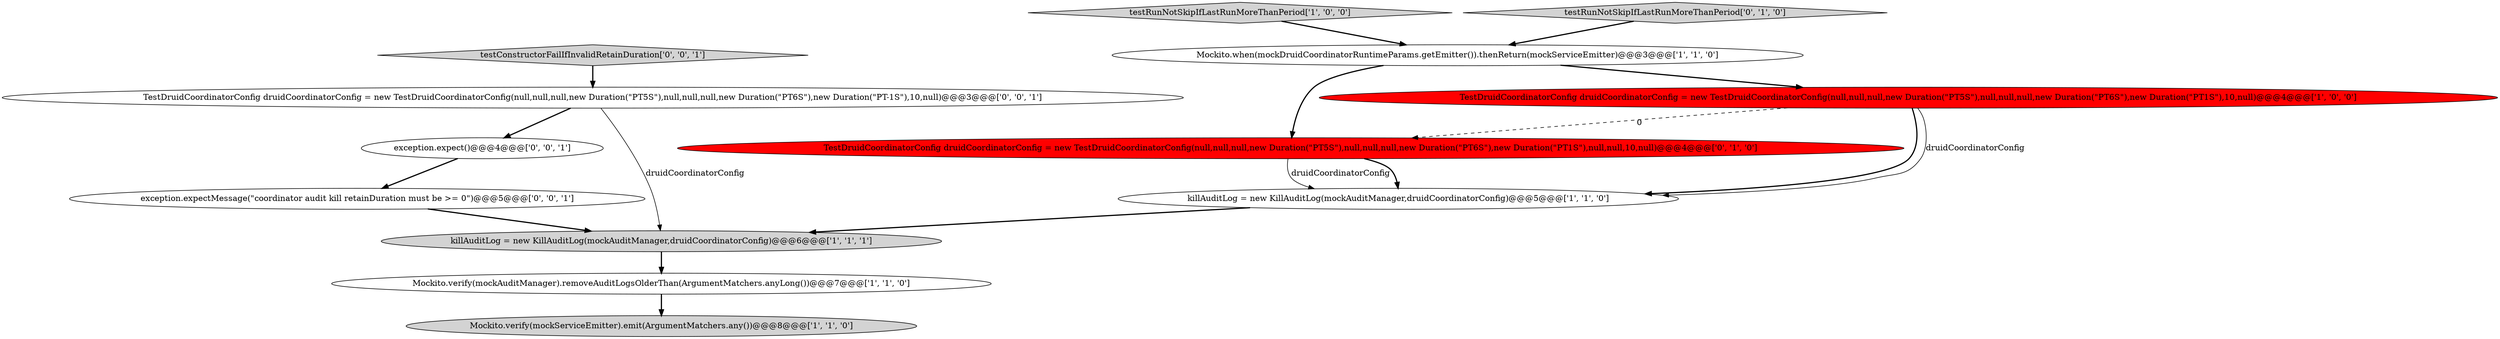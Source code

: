 digraph {
8 [style = filled, label = "TestDruidCoordinatorConfig druidCoordinatorConfig = new TestDruidCoordinatorConfig(null,null,null,new Duration(\"PT5S\"),null,null,null,new Duration(\"PT6S\"),new Duration(\"PT1S\"),null,null,10,null)@@@4@@@['0', '1', '0']", fillcolor = red, shape = ellipse image = "AAA1AAABBB2BBB"];
0 [style = filled, label = "Mockito.verify(mockServiceEmitter).emit(ArgumentMatchers.any())@@@8@@@['1', '1', '0']", fillcolor = lightgray, shape = ellipse image = "AAA0AAABBB1BBB"];
4 [style = filled, label = "Mockito.when(mockDruidCoordinatorRuntimeParams.getEmitter()).thenReturn(mockServiceEmitter)@@@3@@@['1', '1', '0']", fillcolor = white, shape = ellipse image = "AAA0AAABBB1BBB"];
5 [style = filled, label = "killAuditLog = new KillAuditLog(mockAuditManager,druidCoordinatorConfig)@@@5@@@['1', '1', '0']", fillcolor = white, shape = ellipse image = "AAA0AAABBB1BBB"];
10 [style = filled, label = "exception.expect()@@@4@@@['0', '0', '1']", fillcolor = white, shape = ellipse image = "AAA0AAABBB3BBB"];
6 [style = filled, label = "killAuditLog = new KillAuditLog(mockAuditManager,druidCoordinatorConfig)@@@6@@@['1', '1', '1']", fillcolor = lightgray, shape = ellipse image = "AAA0AAABBB1BBB"];
9 [style = filled, label = "exception.expectMessage(\"coordinator audit kill retainDuration must be >= 0\")@@@5@@@['0', '0', '1']", fillcolor = white, shape = ellipse image = "AAA0AAABBB3BBB"];
1 [style = filled, label = "TestDruidCoordinatorConfig druidCoordinatorConfig = new TestDruidCoordinatorConfig(null,null,null,new Duration(\"PT5S\"),null,null,null,new Duration(\"PT6S\"),new Duration(\"PT1S\"),10,null)@@@4@@@['1', '0', '0']", fillcolor = red, shape = ellipse image = "AAA1AAABBB1BBB"];
2 [style = filled, label = "testRunNotSkipIfLastRunMoreThanPeriod['1', '0', '0']", fillcolor = lightgray, shape = diamond image = "AAA0AAABBB1BBB"];
11 [style = filled, label = "testConstructorFailIfInvalidRetainDuration['0', '0', '1']", fillcolor = lightgray, shape = diamond image = "AAA0AAABBB3BBB"];
12 [style = filled, label = "TestDruidCoordinatorConfig druidCoordinatorConfig = new TestDruidCoordinatorConfig(null,null,null,new Duration(\"PT5S\"),null,null,null,new Duration(\"PT6S\"),new Duration(\"PT-1S\"),10,null)@@@3@@@['0', '0', '1']", fillcolor = white, shape = ellipse image = "AAA0AAABBB3BBB"];
7 [style = filled, label = "testRunNotSkipIfLastRunMoreThanPeriod['0', '1', '0']", fillcolor = lightgray, shape = diamond image = "AAA0AAABBB2BBB"];
3 [style = filled, label = "Mockito.verify(mockAuditManager).removeAuditLogsOlderThan(ArgumentMatchers.anyLong())@@@7@@@['1', '1', '0']", fillcolor = white, shape = ellipse image = "AAA0AAABBB1BBB"];
1->5 [style = bold, label=""];
6->3 [style = bold, label=""];
4->8 [style = bold, label=""];
1->8 [style = dashed, label="0"];
1->5 [style = solid, label="druidCoordinatorConfig"];
4->1 [style = bold, label=""];
12->10 [style = bold, label=""];
10->9 [style = bold, label=""];
11->12 [style = bold, label=""];
8->5 [style = solid, label="druidCoordinatorConfig"];
7->4 [style = bold, label=""];
5->6 [style = bold, label=""];
8->5 [style = bold, label=""];
2->4 [style = bold, label=""];
12->6 [style = solid, label="druidCoordinatorConfig"];
3->0 [style = bold, label=""];
9->6 [style = bold, label=""];
}
